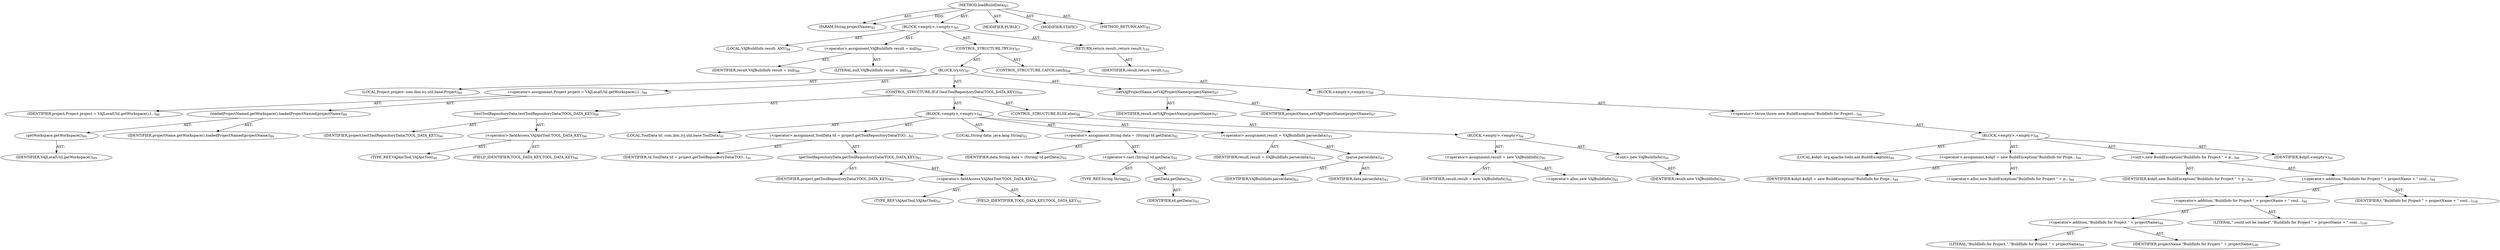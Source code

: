 digraph "loadBuildData" {  
"111669149696" [label = <(METHOD,loadBuildData)<SUB>85</SUB>> ]
"115964116992" [label = <(PARAM,String projectName)<SUB>85</SUB>> ]
"25769803776" [label = <(BLOCK,&lt;empty&gt;,&lt;empty&gt;)<SUB>85</SUB>> ]
"94489280512" [label = <(LOCAL,VAJBuildInfo result: ANY)<SUB>86</SUB>> ]
"30064771072" [label = <(&lt;operator&gt;.assignment,VAJBuildInfo result = null)<SUB>86</SUB>> ]
"68719476736" [label = <(IDENTIFIER,result,VAJBuildInfo result = null)<SUB>86</SUB>> ]
"90194313216" [label = <(LITERAL,null,VAJBuildInfo result = null)<SUB>86</SUB>> ]
"47244640256" [label = <(CONTROL_STRUCTURE,TRY,try)<SUB>87</SUB>> ]
"25769803777" [label = <(BLOCK,try,try)<SUB>87</SUB>> ]
"94489280513" [label = <(LOCAL,Project project: com.ibm.ivj.util.base.Project)<SUB>88</SUB>> ]
"30064771073" [label = <(&lt;operator&gt;.assignment,Project project = VAJLocalUtil.getWorkspace().l...)<SUB>88</SUB>> ]
"68719476737" [label = <(IDENTIFIER,project,Project project = VAJLocalUtil.getWorkspace().l...)<SUB>88</SUB>> ]
"30064771074" [label = <(loadedProjectNamed,getWorkspace().loadedProjectNamed(projectName))<SUB>89</SUB>> ]
"30064771075" [label = <(getWorkspace,getWorkspace())<SUB>89</SUB>> ]
"68719476738" [label = <(IDENTIFIER,VAJLocalUtil,getWorkspace())<SUB>89</SUB>> ]
"68719476739" [label = <(IDENTIFIER,projectName,getWorkspace().loadedProjectNamed(projectName))<SUB>89</SUB>> ]
"47244640257" [label = <(CONTROL_STRUCTURE,IF,if (testToolRepositoryData(TOOL_DATA_KEY)))<SUB>90</SUB>> ]
"30064771076" [label = <(testToolRepositoryData,testToolRepositoryData(TOOL_DATA_KEY))<SUB>90</SUB>> ]
"68719476740" [label = <(IDENTIFIER,project,testToolRepositoryData(TOOL_DATA_KEY))<SUB>90</SUB>> ]
"30064771077" [label = <(&lt;operator&gt;.fieldAccess,VAJAntTool.TOOL_DATA_KEY)<SUB>90</SUB>> ]
"180388626432" [label = <(TYPE_REF,VAJAntTool,VAJAntTool)<SUB>90</SUB>> ]
"55834574848" [label = <(FIELD_IDENTIFIER,TOOL_DATA_KEY,TOOL_DATA_KEY)<SUB>90</SUB>> ]
"25769803778" [label = <(BLOCK,&lt;empty&gt;,&lt;empty&gt;)<SUB>90</SUB>> ]
"94489280514" [label = <(LOCAL,ToolData td: com.ibm.ivj.util.base.ToolData)<SUB>91</SUB>> ]
"30064771078" [label = <(&lt;operator&gt;.assignment,ToolData td = project.getToolRepositoryData(TOO...)<SUB>91</SUB>> ]
"68719476741" [label = <(IDENTIFIER,td,ToolData td = project.getToolRepositoryData(TOO...)<SUB>91</SUB>> ]
"30064771079" [label = <(getToolRepositoryData,getToolRepositoryData(TOOL_DATA_KEY))<SUB>91</SUB>> ]
"68719476742" [label = <(IDENTIFIER,project,getToolRepositoryData(TOOL_DATA_KEY))<SUB>91</SUB>> ]
"30064771080" [label = <(&lt;operator&gt;.fieldAccess,VAJAntTool.TOOL_DATA_KEY)<SUB>91</SUB>> ]
"180388626433" [label = <(TYPE_REF,VAJAntTool,VAJAntTool)<SUB>91</SUB>> ]
"55834574849" [label = <(FIELD_IDENTIFIER,TOOL_DATA_KEY,TOOL_DATA_KEY)<SUB>91</SUB>> ]
"94489280515" [label = <(LOCAL,String data: java.lang.String)<SUB>92</SUB>> ]
"30064771081" [label = <(&lt;operator&gt;.assignment,String data = (String) td.getData())<SUB>92</SUB>> ]
"68719476743" [label = <(IDENTIFIER,data,String data = (String) td.getData())<SUB>92</SUB>> ]
"30064771082" [label = <(&lt;operator&gt;.cast,(String) td.getData())<SUB>92</SUB>> ]
"180388626434" [label = <(TYPE_REF,String,String)<SUB>92</SUB>> ]
"30064771083" [label = <(getData,getData())<SUB>92</SUB>> ]
"68719476744" [label = <(IDENTIFIER,td,getData())<SUB>92</SUB>> ]
"30064771084" [label = <(&lt;operator&gt;.assignment,result = VAJBuildInfo.parse(data))<SUB>93</SUB>> ]
"68719476745" [label = <(IDENTIFIER,result,result = VAJBuildInfo.parse(data))<SUB>93</SUB>> ]
"30064771085" [label = <(parse,parse(data))<SUB>93</SUB>> ]
"68719476746" [label = <(IDENTIFIER,VAJBuildInfo,parse(data))<SUB>93</SUB>> ]
"68719476747" [label = <(IDENTIFIER,data,parse(data))<SUB>93</SUB>> ]
"47244640258" [label = <(CONTROL_STRUCTURE,ELSE,else)<SUB>94</SUB>> ]
"25769803779" [label = <(BLOCK,&lt;empty&gt;,&lt;empty&gt;)<SUB>94</SUB>> ]
"30064771086" [label = <(&lt;operator&gt;.assignment,result = new VAJBuildInfo())<SUB>95</SUB>> ]
"68719476748" [label = <(IDENTIFIER,result,result = new VAJBuildInfo())<SUB>95</SUB>> ]
"30064771087" [label = <(&lt;operator&gt;.alloc,new VAJBuildInfo())<SUB>95</SUB>> ]
"30064771088" [label = <(&lt;init&gt;,new VAJBuildInfo())<SUB>95</SUB>> ]
"68719476749" [label = <(IDENTIFIER,result,new VAJBuildInfo())<SUB>95</SUB>> ]
"30064771089" [label = <(setVAJProjectName,setVAJProjectName(projectName))<SUB>97</SUB>> ]
"68719476750" [label = <(IDENTIFIER,result,setVAJProjectName(projectName))<SUB>97</SUB>> ]
"68719476751" [label = <(IDENTIFIER,projectName,setVAJProjectName(projectName))<SUB>97</SUB>> ]
"47244640259" [label = <(CONTROL_STRUCTURE,CATCH,catch)<SUB>98</SUB>> ]
"25769803780" [label = <(BLOCK,&lt;empty&gt;,&lt;empty&gt;)<SUB>98</SUB>> ]
"30064771090" [label = <(&lt;operator&gt;.throw,throw new BuildException(&quot;BuildInfo for Project...)<SUB>99</SUB>> ]
"25769803781" [label = <(BLOCK,&lt;empty&gt;,&lt;empty&gt;)<SUB>99</SUB>> ]
"94489280516" [label = <(LOCAL,$obj0: org.apache.tools.ant.BuildException)<SUB>99</SUB>> ]
"30064771091" [label = <(&lt;operator&gt;.assignment,$obj0 = new BuildException(&quot;BuildInfo for Proje...)<SUB>99</SUB>> ]
"68719476752" [label = <(IDENTIFIER,$obj0,$obj0 = new BuildException(&quot;BuildInfo for Proje...)<SUB>99</SUB>> ]
"30064771092" [label = <(&lt;operator&gt;.alloc,new BuildException(&quot;BuildInfo for Project &quot; + p...)<SUB>99</SUB>> ]
"30064771093" [label = <(&lt;init&gt;,new BuildException(&quot;BuildInfo for Project &quot; + p...)<SUB>99</SUB>> ]
"68719476753" [label = <(IDENTIFIER,$obj0,new BuildException(&quot;BuildInfo for Project &quot; + p...)<SUB>99</SUB>> ]
"30064771094" [label = <(&lt;operator&gt;.addition,&quot;BuildInfo for Project &quot; + projectName + &quot; coul...)<SUB>99</SUB>> ]
"30064771095" [label = <(&lt;operator&gt;.addition,&quot;BuildInfo for Project &quot; + projectName + &quot; coul...)<SUB>99</SUB>> ]
"30064771096" [label = <(&lt;operator&gt;.addition,&quot;BuildInfo for Project &quot; + projectName)<SUB>99</SUB>> ]
"90194313217" [label = <(LITERAL,&quot;BuildInfo for Project &quot;,&quot;BuildInfo for Project &quot; + projectName)<SUB>99</SUB>> ]
"68719476754" [label = <(IDENTIFIER,projectName,&quot;BuildInfo for Project &quot; + projectName)<SUB>100</SUB>> ]
"90194313218" [label = <(LITERAL,&quot; could not be loaded&quot;,&quot;BuildInfo for Project &quot; + projectName + &quot; coul...)<SUB>100</SUB>> ]
"68719476755" [label = <(IDENTIFIER,t,&quot;BuildInfo for Project &quot; + projectName + &quot; coul...)<SUB>100</SUB>> ]
"68719476756" [label = <(IDENTIFIER,$obj0,&lt;empty&gt;)<SUB>99</SUB>> ]
"146028888064" [label = <(RETURN,return result;,return result;)<SUB>102</SUB>> ]
"68719476757" [label = <(IDENTIFIER,result,return result;)<SUB>102</SUB>> ]
"133143986178" [label = <(MODIFIER,PUBLIC)> ]
"133143986179" [label = <(MODIFIER,STATIC)> ]
"128849018880" [label = <(METHOD_RETURN,ANY)<SUB>85</SUB>> ]
  "111669149696" -> "115964116992"  [ label = "AST: "] 
  "111669149696" -> "25769803776"  [ label = "AST: "] 
  "111669149696" -> "133143986178"  [ label = "AST: "] 
  "111669149696" -> "133143986179"  [ label = "AST: "] 
  "111669149696" -> "128849018880"  [ label = "AST: "] 
  "25769803776" -> "94489280512"  [ label = "AST: "] 
  "25769803776" -> "30064771072"  [ label = "AST: "] 
  "25769803776" -> "47244640256"  [ label = "AST: "] 
  "25769803776" -> "146028888064"  [ label = "AST: "] 
  "30064771072" -> "68719476736"  [ label = "AST: "] 
  "30064771072" -> "90194313216"  [ label = "AST: "] 
  "47244640256" -> "25769803777"  [ label = "AST: "] 
  "47244640256" -> "47244640259"  [ label = "AST: "] 
  "25769803777" -> "94489280513"  [ label = "AST: "] 
  "25769803777" -> "30064771073"  [ label = "AST: "] 
  "25769803777" -> "47244640257"  [ label = "AST: "] 
  "25769803777" -> "30064771089"  [ label = "AST: "] 
  "30064771073" -> "68719476737"  [ label = "AST: "] 
  "30064771073" -> "30064771074"  [ label = "AST: "] 
  "30064771074" -> "30064771075"  [ label = "AST: "] 
  "30064771074" -> "68719476739"  [ label = "AST: "] 
  "30064771075" -> "68719476738"  [ label = "AST: "] 
  "47244640257" -> "30064771076"  [ label = "AST: "] 
  "47244640257" -> "25769803778"  [ label = "AST: "] 
  "47244640257" -> "47244640258"  [ label = "AST: "] 
  "30064771076" -> "68719476740"  [ label = "AST: "] 
  "30064771076" -> "30064771077"  [ label = "AST: "] 
  "30064771077" -> "180388626432"  [ label = "AST: "] 
  "30064771077" -> "55834574848"  [ label = "AST: "] 
  "25769803778" -> "94489280514"  [ label = "AST: "] 
  "25769803778" -> "30064771078"  [ label = "AST: "] 
  "25769803778" -> "94489280515"  [ label = "AST: "] 
  "25769803778" -> "30064771081"  [ label = "AST: "] 
  "25769803778" -> "30064771084"  [ label = "AST: "] 
  "30064771078" -> "68719476741"  [ label = "AST: "] 
  "30064771078" -> "30064771079"  [ label = "AST: "] 
  "30064771079" -> "68719476742"  [ label = "AST: "] 
  "30064771079" -> "30064771080"  [ label = "AST: "] 
  "30064771080" -> "180388626433"  [ label = "AST: "] 
  "30064771080" -> "55834574849"  [ label = "AST: "] 
  "30064771081" -> "68719476743"  [ label = "AST: "] 
  "30064771081" -> "30064771082"  [ label = "AST: "] 
  "30064771082" -> "180388626434"  [ label = "AST: "] 
  "30064771082" -> "30064771083"  [ label = "AST: "] 
  "30064771083" -> "68719476744"  [ label = "AST: "] 
  "30064771084" -> "68719476745"  [ label = "AST: "] 
  "30064771084" -> "30064771085"  [ label = "AST: "] 
  "30064771085" -> "68719476746"  [ label = "AST: "] 
  "30064771085" -> "68719476747"  [ label = "AST: "] 
  "47244640258" -> "25769803779"  [ label = "AST: "] 
  "25769803779" -> "30064771086"  [ label = "AST: "] 
  "25769803779" -> "30064771088"  [ label = "AST: "] 
  "30064771086" -> "68719476748"  [ label = "AST: "] 
  "30064771086" -> "30064771087"  [ label = "AST: "] 
  "30064771088" -> "68719476749"  [ label = "AST: "] 
  "30064771089" -> "68719476750"  [ label = "AST: "] 
  "30064771089" -> "68719476751"  [ label = "AST: "] 
  "47244640259" -> "25769803780"  [ label = "AST: "] 
  "25769803780" -> "30064771090"  [ label = "AST: "] 
  "30064771090" -> "25769803781"  [ label = "AST: "] 
  "25769803781" -> "94489280516"  [ label = "AST: "] 
  "25769803781" -> "30064771091"  [ label = "AST: "] 
  "25769803781" -> "30064771093"  [ label = "AST: "] 
  "25769803781" -> "68719476756"  [ label = "AST: "] 
  "30064771091" -> "68719476752"  [ label = "AST: "] 
  "30064771091" -> "30064771092"  [ label = "AST: "] 
  "30064771093" -> "68719476753"  [ label = "AST: "] 
  "30064771093" -> "30064771094"  [ label = "AST: "] 
  "30064771094" -> "30064771095"  [ label = "AST: "] 
  "30064771094" -> "68719476755"  [ label = "AST: "] 
  "30064771095" -> "30064771096"  [ label = "AST: "] 
  "30064771095" -> "90194313218"  [ label = "AST: "] 
  "30064771096" -> "90194313217"  [ label = "AST: "] 
  "30064771096" -> "68719476754"  [ label = "AST: "] 
  "146028888064" -> "68719476757"  [ label = "AST: "] 
  "111669149696" -> "115964116992"  [ label = "DDG: "] 
}
